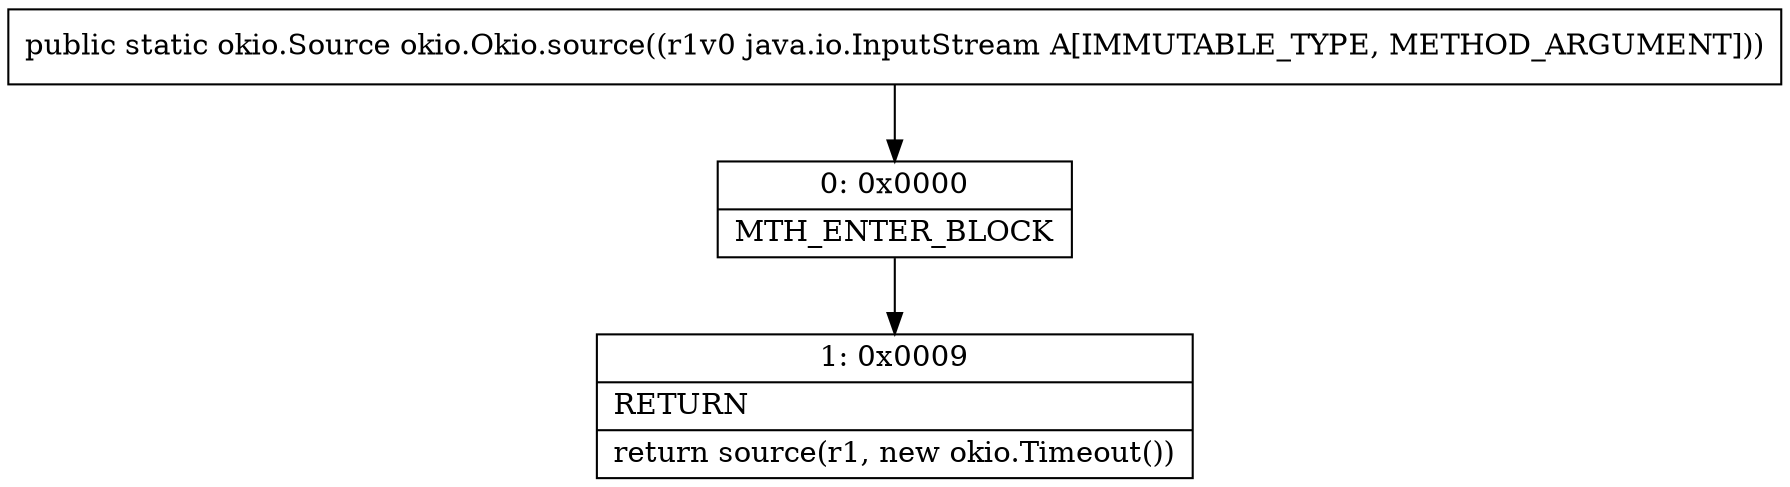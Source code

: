 digraph "CFG forokio.Okio.source(Ljava\/io\/InputStream;)Lokio\/Source;" {
Node_0 [shape=record,label="{0\:\ 0x0000|MTH_ENTER_BLOCK\l}"];
Node_1 [shape=record,label="{1\:\ 0x0009|RETURN\l|return source(r1, new okio.Timeout())\l}"];
MethodNode[shape=record,label="{public static okio.Source okio.Okio.source((r1v0 java.io.InputStream A[IMMUTABLE_TYPE, METHOD_ARGUMENT])) }"];
MethodNode -> Node_0;
Node_0 -> Node_1;
}


